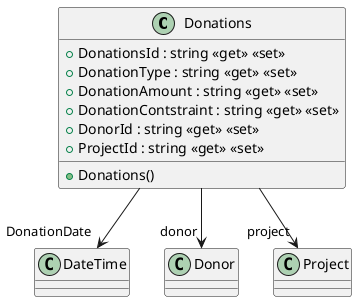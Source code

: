 @startuml
class Donations {
    + Donations()
    + DonationsId : string <<get>> <<set>>
    + DonationType : string <<get>> <<set>>
    + DonationAmount : string <<get>> <<set>>
    + DonationContstraint : string <<get>> <<set>>
    + DonorId : string <<get>> <<set>>
    + ProjectId : string <<get>> <<set>>
}
Donations --> "DonationDate" DateTime
Donations --> "donor" Donor
Donations --> "project" Project
@enduml
